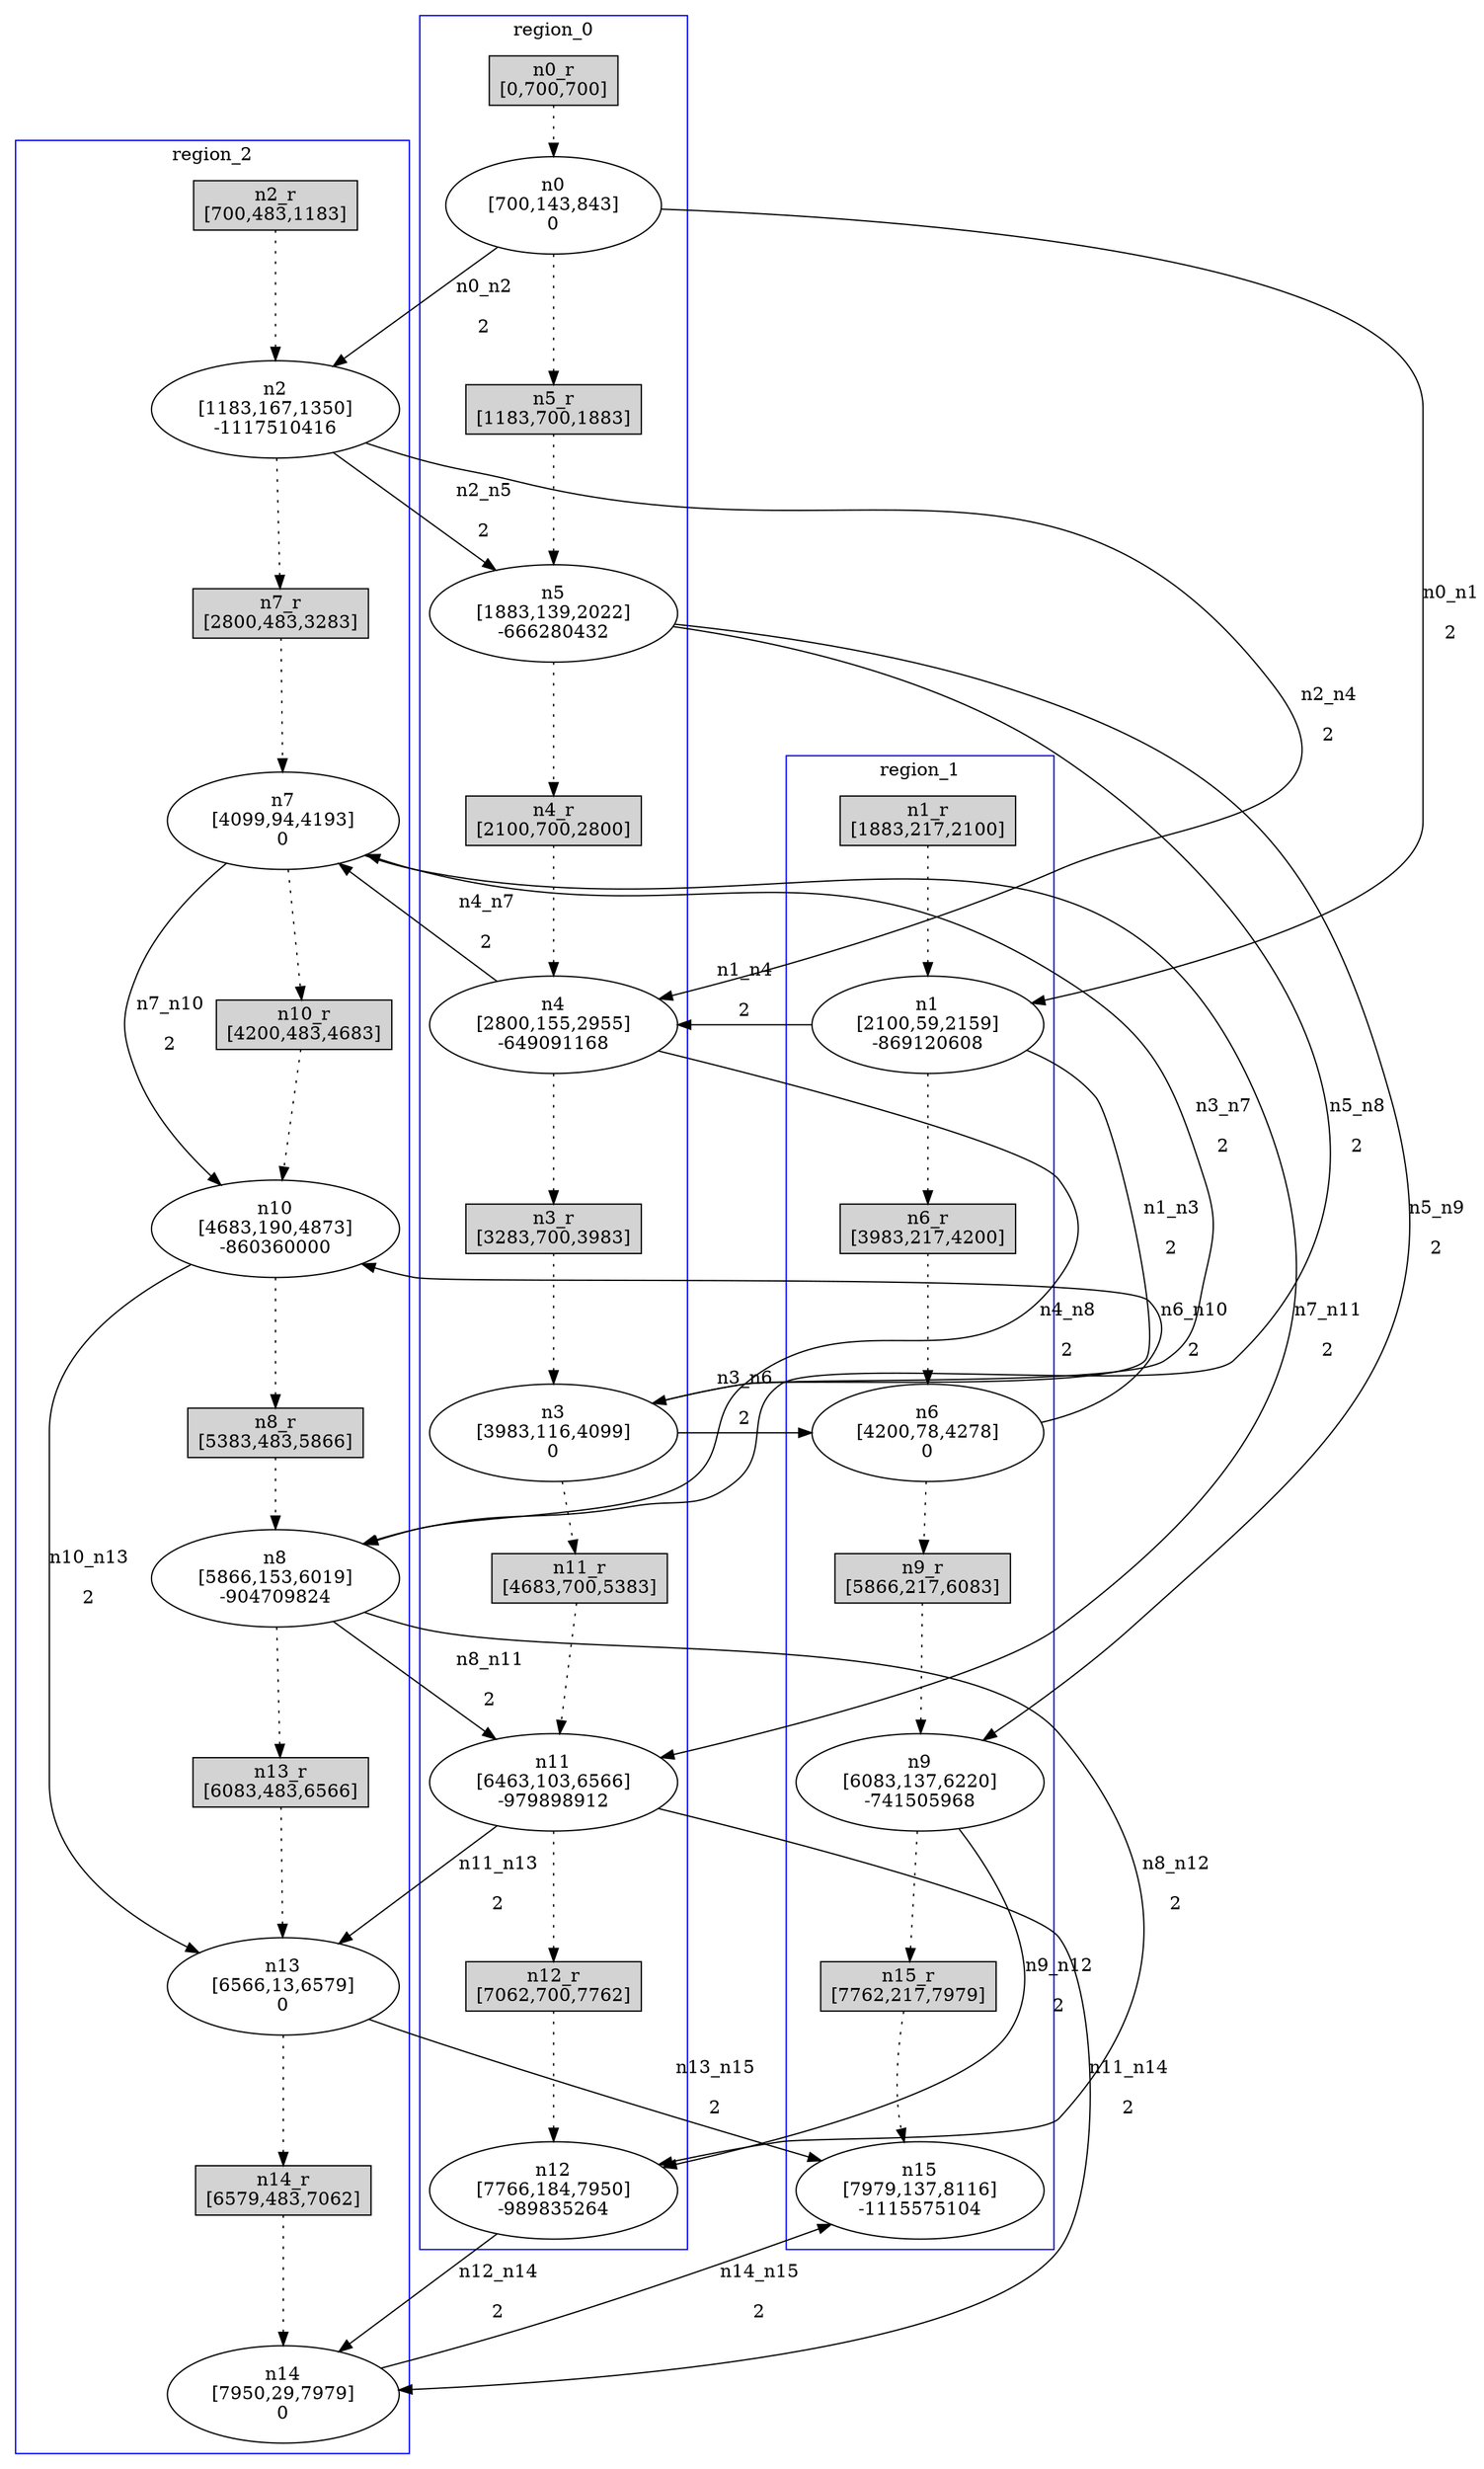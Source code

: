 //3-LSsolveMIPnSolStatus 9.
//4-SL 8116.
//5-LSsolveMIPsolveTime(double) 1800.03.
//6-reconfigurateNum(int) 16.
//7-reconfigurateTime(int) 7966.
digraph test_0 {
	size="28,40";
	subgraph cluster0 {
		stytle=filled;
		color=blue;
		label=region_0;
		n0_r [ shape = box, style = filled, label = "n0_r\n[0,700,700]" ];
		n0 [ label="n0\n[700,143,843]\n0" ];
		n0_r -> n0 [ style = dotted ];
		n5_r [ shape = box, style = filled, label = "n5_r\n[1183,700,1883]" ];
		n5 [ label="n5\n[1883,139,2022]\n-666280432" ];
		n5_r -> n5 [ style = dotted ];
		n4_r [ shape = box, style = filled, label = "n4_r\n[2100,700,2800]" ];
		n4 [ label="n4\n[2800,155,2955]\n-649091168" ];
		n4_r -> n4 [ style = dotted ];
		n3_r [ shape = box, style = filled, label = "n3_r\n[3283,700,3983]" ];
		n3 [ label="n3\n[3983,116,4099]\n0" ];
		n3_r -> n3 [ style = dotted ];
		n11_r [ shape = box, style = filled, label = "n11_r\n[4683,700,5383]" ];
		n11 [ label="n11\n[6463,103,6566]\n-979898912" ];
		n11_r -> n11 [ style = dotted ];
		n12_r [ shape = box, style = filled, label = "n12_r\n[7062,700,7762]" ];
		n12 [ label="n12\n[7766,184,7950]\n-989835264" ];
		n12_r -> n12 [ style = dotted ];
		n0 -> n5_r [ style = dotted ];
		n5 -> n4_r [ style = dotted ];
		n4 -> n3_r [ style = dotted ];
		n3 -> n11_r [ style = dotted ];
		n11 -> n12_r [ style = dotted ];
	}
	subgraph cluster1 {
		stytle=filled;
		color=blue;
		label=region_1;
		n1_r [ shape = box, style = filled, label = "n1_r\n[1883,217,2100]" ];
		n1 [ label="n1\n[2100,59,2159]\n-869120608" ];
		n1_r -> n1 [ style = dotted ];
		n6_r [ shape = box, style = filled, label = "n6_r\n[3983,217,4200]" ];
		n6 [ label="n6\n[4200,78,4278]\n0" ];
		n6_r -> n6 [ style = dotted ];
		n9_r [ shape = box, style = filled, label = "n9_r\n[5866,217,6083]" ];
		n9 [ label="n9\n[6083,137,6220]\n-741505968" ];
		n9_r -> n9 [ style = dotted ];
		n15_r [ shape = box, style = filled, label = "n15_r\n[7762,217,7979]" ];
		n15 [ label="n15\n[7979,137,8116]\n-1115575104" ];
		n15_r -> n15 [ style = dotted ];
		n1 -> n6_r [ style = dotted ];
		n6 -> n9_r [ style = dotted ];
		n9 -> n15_r [ style = dotted ];
	}
	subgraph cluster2 {
		stytle=filled;
		color=blue;
		label=region_2;
		n2_r [ shape = box, style = filled, label = "n2_r\n[700,483,1183]" ];
		n2 [ label="n2\n[1183,167,1350]\n-1117510416" ];
		n2_r -> n2 [ style = dotted ];
		n7_r [ shape = box, style = filled, label = "n7_r\n[2800,483,3283]" ];
		n7 [ label="n7\n[4099,94,4193]\n0" ];
		n7_r -> n7 [ style = dotted ];
		n10_r [ shape = box, style = filled, label = "n10_r\n[4200,483,4683]" ];
		n10 [ label="n10\n[4683,190,4873]\n-860360000" ];
		n10_r -> n10 [ style = dotted ];
		n8_r [ shape = box, style = filled, label = "n8_r\n[5383,483,5866]" ];
		n8 [ label="n8\n[5866,153,6019]\n-904709824" ];
		n8_r -> n8 [ style = dotted ];
		n13_r [ shape = box, style = filled, label = "n13_r\n[6083,483,6566]" ];
		n13 [ label="n13\n[6566,13,6579]\n0" ];
		n13_r -> n13 [ style = dotted ];
		n14_r [ shape = box, style = filled, label = "n14_r\n[6579,483,7062]" ];
		n14 [ label="n14\n[7950,29,7979]\n0" ];
		n14_r -> n14 [ style = dotted ];
		n2 -> n7_r [ style = dotted ];
		n7 -> n10_r [ style = dotted ];
		n10 -> n8_r [ style = dotted ];
		n8 -> n13_r [ style = dotted ];
		n13 -> n14_r [ style = dotted ];
	}
	n0 -> n1 [ label="n0_n1\n2" ];
	n0 -> n2 [ label="n0_n2\n2" ];
	n1 -> n3 [ label="n1_n3\n2" ];
	n1 -> n4 [ label="n1_n4\n2" ];
	n2 -> n4 [ label="n2_n4\n2" ];
	n2 -> n5 [ label="n2_n5\n2" ];
	n3 -> n6 [ label="n3_n6\n2" ];
	n3 -> n7 [ label="n3_n7\n2" ];
	n4 -> n7 [ label="n4_n7\n2" ];
	n4 -> n8 [ label="n4_n8\n2" ];
	n5 -> n8 [ label="n5_n8\n2" ];
	n5 -> n9 [ label="n5_n9\n2" ];
	n6 -> n10 [ label="n6_n10\n2" ];
	n7 -> n10 [ label="n7_n10\n2" ];
	n7 -> n11 [ label="n7_n11\n2" ];
	n8 -> n11 [ label="n8_n11\n2" ];
	n8 -> n12 [ label="n8_n12\n2" ];
	n9 -> n12 [ label="n9_n12\n2" ];
	n10 -> n13 [ label="n10_n13\n2" ];
	n11 -> n13 [ label="n11_n13\n2" ];
	n11 -> n14 [ label="n11_n14\n2" ];
	n12 -> n14 [ label="n12_n14\n2" ];
	n13 -> n15 [ label="n13_n15\n2" ];
	n14 -> n15 [ label="n14_n15\n2" ];
}
